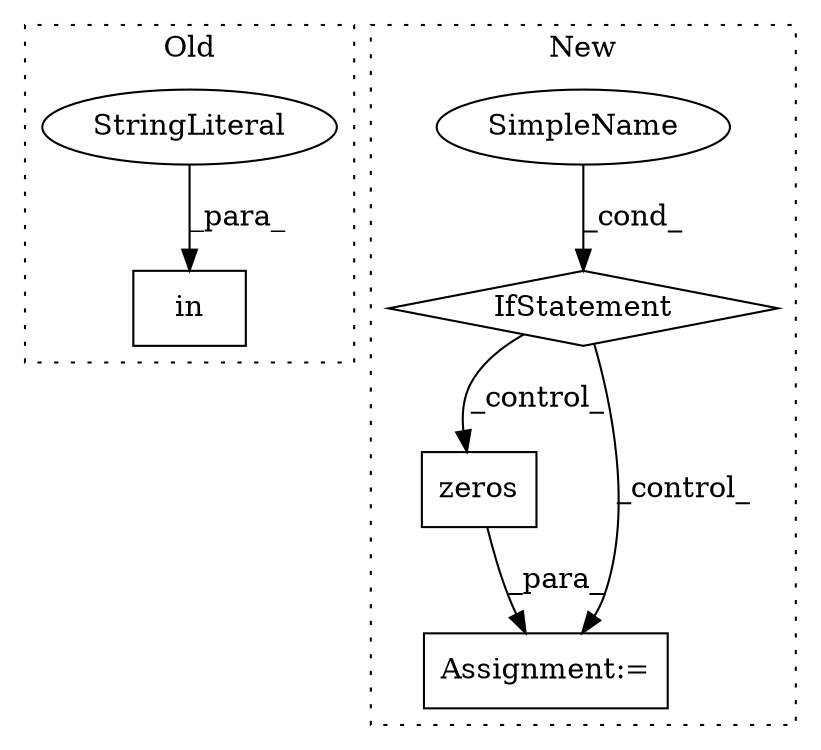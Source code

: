 digraph G {
subgraph cluster0 {
1 [label="in" a="105" s="18488" l="20" shape="box"];
6 [label="StringLiteral" a="45" s="18488" l="6" shape="ellipse"];
label = "Old";
style="dotted";
}
subgraph cluster1 {
2 [label="zeros" a="32" s="18548,18591" l="6,1" shape="box"];
3 [label="Assignment:=" a="7" s="18541" l="1" shape="box"];
4 [label="SimpleName" a="42" s="" l="" shape="ellipse"];
5 [label="IfStatement" a="25" s="18453,18523" l="4,2" shape="diamond"];
label = "New";
style="dotted";
}
2 -> 3 [label="_para_"];
4 -> 5 [label="_cond_"];
5 -> 3 [label="_control_"];
5 -> 2 [label="_control_"];
6 -> 1 [label="_para_"];
}